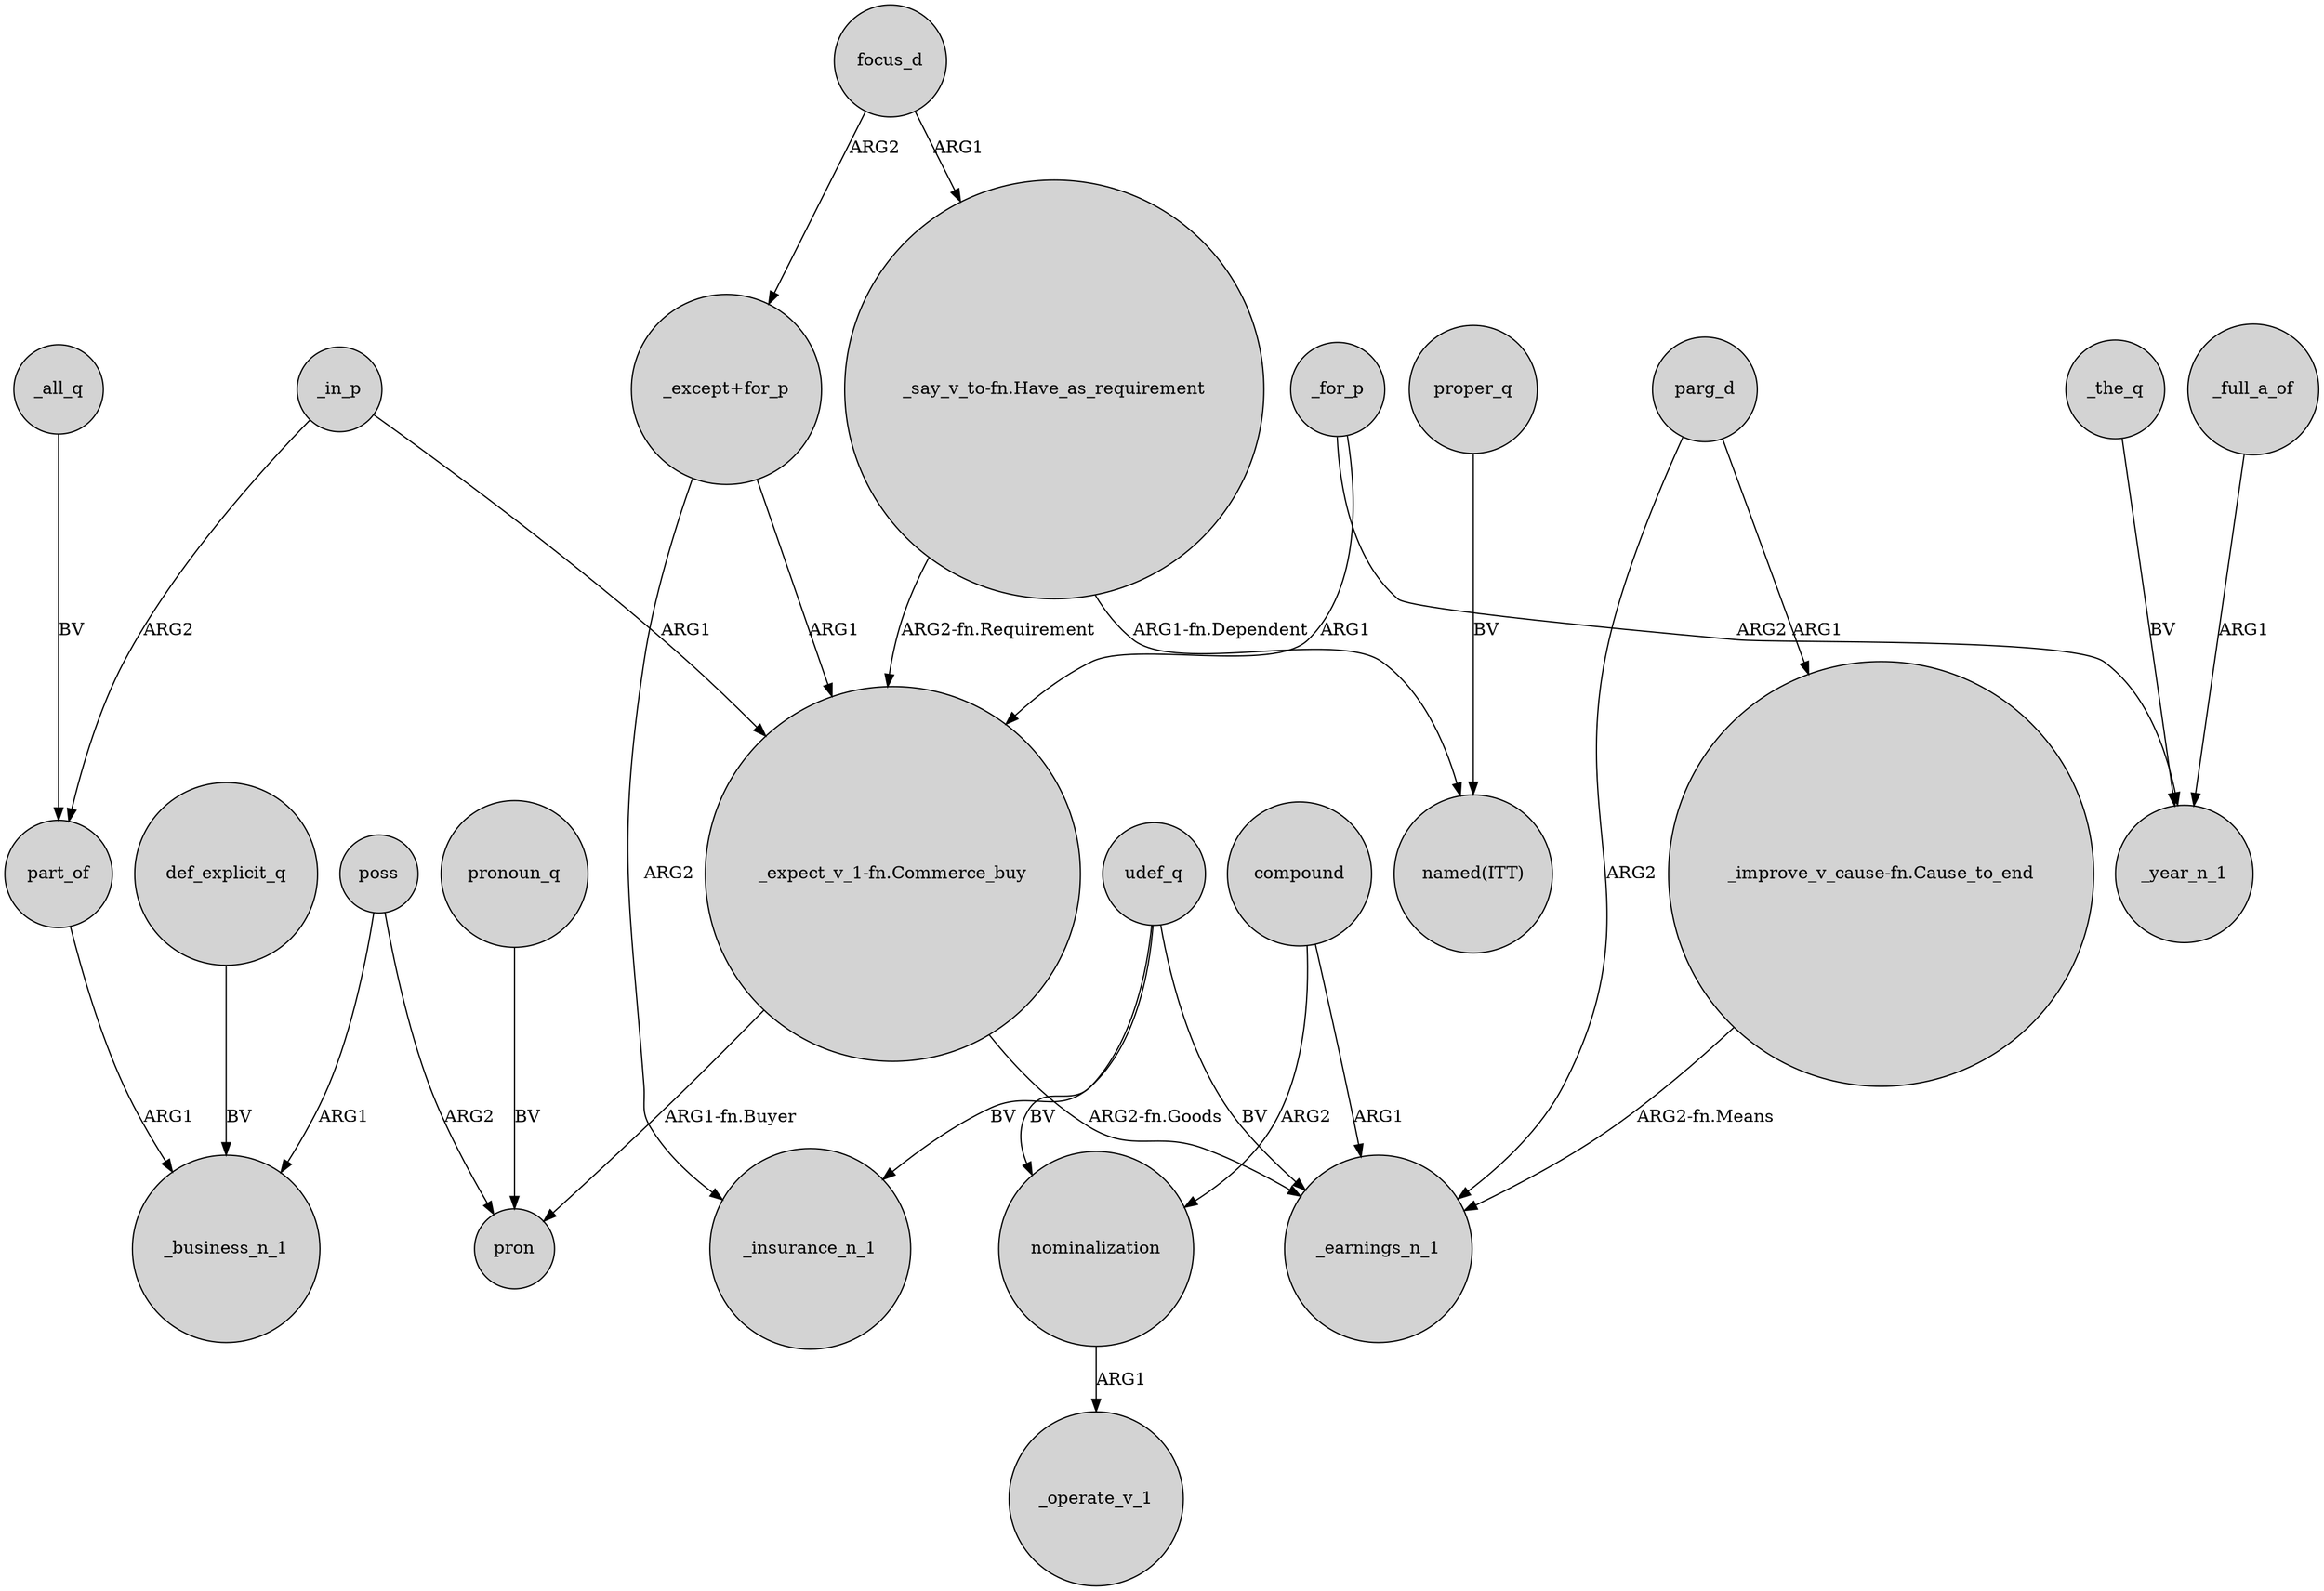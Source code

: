 digraph {
	node [shape=circle style=filled]
	def_explicit_q -> _business_n_1 [label=BV]
	udef_q -> _insurance_n_1 [label=BV]
	focus_d -> "_except+for_p" [label=ARG2]
	poss -> _business_n_1 [label=ARG1]
	_full_a_of -> _year_n_1 [label=ARG1]
	focus_d -> "_say_v_to-fn.Have_as_requirement" [label=ARG1]
	udef_q -> nominalization [label=BV]
	nominalization -> _operate_v_1 [label=ARG1]
	"_expect_v_1-fn.Commerce_buy" -> _earnings_n_1 [label="ARG2-fn.Goods"]
	_all_q -> part_of [label=BV]
	_in_p -> part_of [label=ARG2]
	"_say_v_to-fn.Have_as_requirement" -> "_expect_v_1-fn.Commerce_buy" [label="ARG2-fn.Requirement"]
	compound -> nominalization [label=ARG2]
	proper_q -> "named(ITT)" [label=BV]
	pronoun_q -> pron [label=BV]
	_for_p -> "_expect_v_1-fn.Commerce_buy" [label=ARG1]
	parg_d -> "_improve_v_cause-fn.Cause_to_end" [label=ARG1]
	_in_p -> "_expect_v_1-fn.Commerce_buy" [label=ARG1]
	poss -> pron [label=ARG2]
	"_improve_v_cause-fn.Cause_to_end" -> _earnings_n_1 [label="ARG2-fn.Means"]
	udef_q -> _earnings_n_1 [label=BV]
	_the_q -> _year_n_1 [label=BV]
	"_expect_v_1-fn.Commerce_buy" -> pron [label="ARG1-fn.Buyer"]
	"_except+for_p" -> "_expect_v_1-fn.Commerce_buy" [label=ARG1]
	"_say_v_to-fn.Have_as_requirement" -> "named(ITT)" [label="ARG1-fn.Dependent"]
	"_except+for_p" -> _insurance_n_1 [label=ARG2]
	_for_p -> _year_n_1 [label=ARG2]
	compound -> _earnings_n_1 [label=ARG1]
	part_of -> _business_n_1 [label=ARG1]
	parg_d -> _earnings_n_1 [label=ARG2]
}
